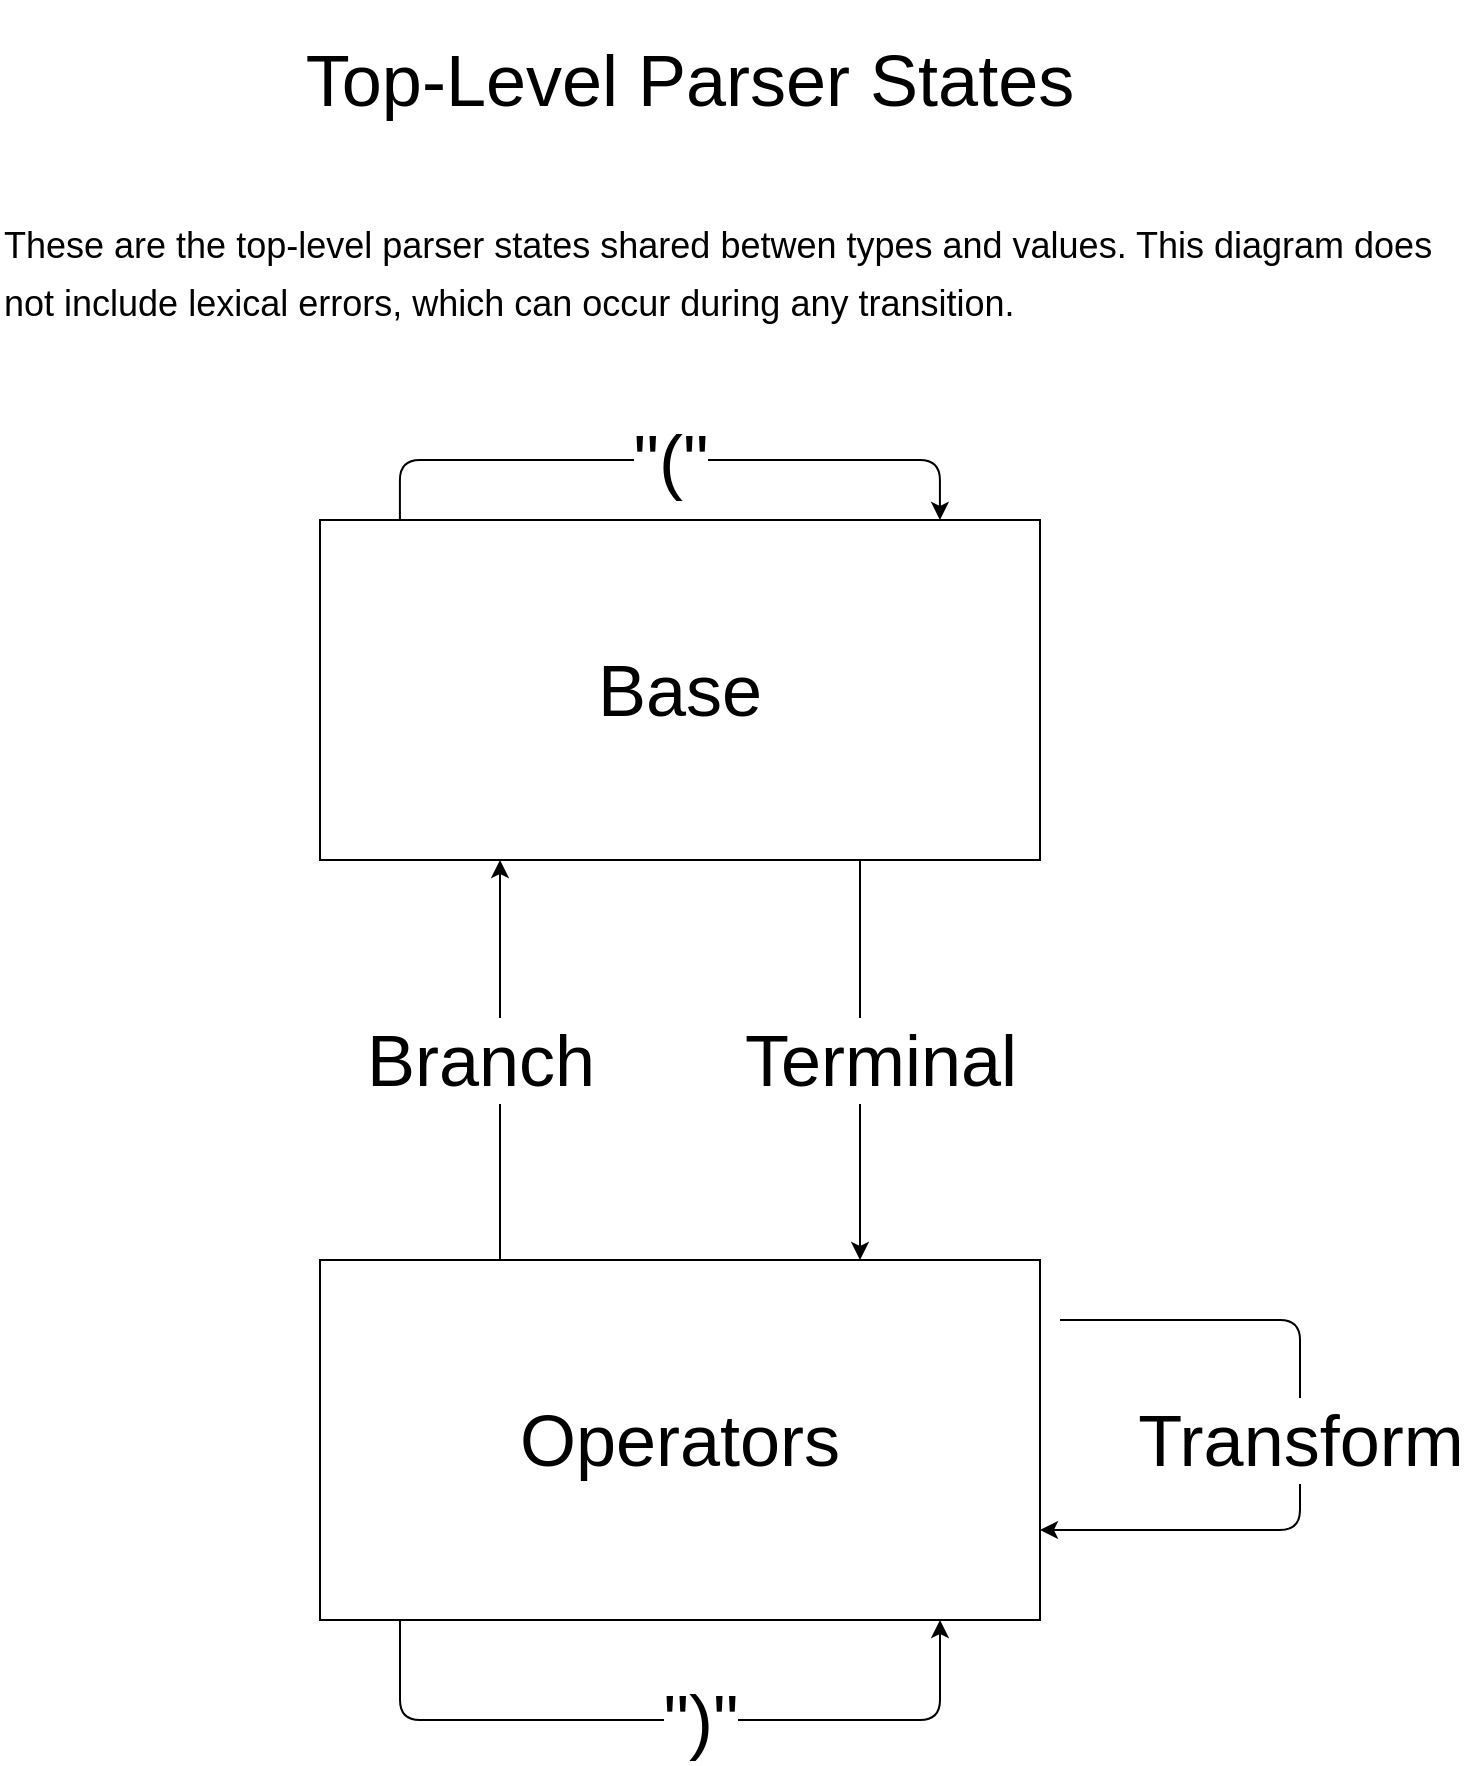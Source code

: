 <mxfile>
    <diagram id="GfmjjqCPtW2zqlwsgBB3" name="States">
        <mxGraphModel dx="1420" dy="1015" grid="1" gridSize="10" guides="1" tooltips="1" connect="1" arrows="0" fold="1" page="1" pageScale="1" pageWidth="850" pageHeight="1100" math="0" shadow="0">
            <root>
                <mxCell id="0"/>
                <mxCell id="1" parent="0"/>
                <mxCell id="33" value="&lt;font style=&quot;font-size: 36px&quot;&gt;Base&lt;/font&gt;" style="rounded=0;whiteSpace=wrap;html=1;fontSize=36;" parent="1" vertex="1">
                    <mxGeometry x="230" y="280" width="360" height="170" as="geometry"/>
                </mxCell>
                <mxCell id="38" value="" style="endArrow=classic;html=1;edgeStyle=elbowEdgeStyle;elbow=vertical;fontSize=36;exitX=0.111;exitY=0;exitDx=0;exitDy=0;exitPerimeter=0;entryX=0.861;entryY=0;entryDx=0;entryDy=0;entryPerimeter=0;" parent="1" target="33" edge="1" source="33">
                    <mxGeometry width="50" height="50" relative="1" as="geometry">
                        <mxPoint x="350" y="280" as="sourcePoint"/>
                        <mxPoint x="500" y="280" as="targetPoint"/>
                        <Array as="points">
                            <mxPoint x="400" y="250"/>
                            <mxPoint x="420" y="230"/>
                        </Array>
                    </mxGeometry>
                </mxCell>
                <mxCell id="39" value="&quot;(&quot;" style="edgeLabel;html=1;align=center;verticalAlign=middle;resizable=0;points=[];fontSize=36;" parent="38" vertex="1" connectable="0">
                    <mxGeometry x="-0.533" y="1" relative="1" as="geometry">
                        <mxPoint x="88" y="1" as="offset"/>
                    </mxGeometry>
                </mxCell>
                <mxCell id="41" value="&lt;font style=&quot;font-size: 36px&quot;&gt;Operators&lt;/font&gt;" style="rounded=0;whiteSpace=wrap;html=1;fontSize=36;" parent="1" vertex="1">
                    <mxGeometry x="230" y="650" width="360" height="180" as="geometry"/>
                </mxCell>
                <mxCell id="45" value="" style="endArrow=classic;html=1;exitX=0.25;exitY=1;exitDx=0;exitDy=0;fontSize=36;entryX=0.75;entryY=0;entryDx=0;entryDy=0;" parent="1" edge="1" target="41">
                    <mxGeometry relative="1" as="geometry">
                        <mxPoint x="500" y="450" as="sourcePoint"/>
                        <mxPoint x="500" y="570" as="targetPoint"/>
                    </mxGeometry>
                </mxCell>
                <mxCell id="46" value="Terminal" style="edgeLabel;resizable=0;html=1;align=center;verticalAlign=middle;fontSize=36;" parent="45" connectable="0" vertex="1">
                    <mxGeometry relative="1" as="geometry">
                        <mxPoint x="10" as="offset"/>
                    </mxGeometry>
                </mxCell>
                <mxCell id="53" value="" style="endArrow=classic;html=1;edgeStyle=elbowEdgeStyle;entryX=1;entryY=0.75;entryDx=0;entryDy=0;fontSize=36;" parent="1" target="41" edge="1">
                    <mxGeometry width="50" height="50" relative="1" as="geometry">
                        <mxPoint x="600" y="680" as="sourcePoint"/>
                        <mxPoint x="520" y="530" as="targetPoint"/>
                        <Array as="points">
                            <mxPoint x="720" y="740"/>
                        </Array>
                    </mxGeometry>
                </mxCell>
                <mxCell id="54" value="Transform" style="edgeLabel;html=1;align=center;verticalAlign=middle;resizable=0;points=[];fontSize=36;" parent="53" vertex="1" connectable="0">
                    <mxGeometry x="-0.533" y="1" relative="1" as="geometry">
                        <mxPoint x="37" y="61" as="offset"/>
                    </mxGeometry>
                </mxCell>
                <mxCell id="55" value="" style="endArrow=classic;html=1;exitX=0.25;exitY=0;exitDx=0;exitDy=0;entryX=0.25;entryY=1;entryDx=0;entryDy=0;fontSize=36;" parent="1" source="41" target="33" edge="1">
                    <mxGeometry relative="1" as="geometry">
                        <mxPoint x="550" y="280" as="sourcePoint"/>
                        <mxPoint x="650" y="280" as="targetPoint"/>
                    </mxGeometry>
                </mxCell>
                <mxCell id="56" value="Branch" style="edgeLabel;resizable=0;html=1;align=center;verticalAlign=middle;fontSize=36;" parent="55" connectable="0" vertex="1">
                    <mxGeometry relative="1" as="geometry">
                        <mxPoint x="-10" as="offset"/>
                    </mxGeometry>
                </mxCell>
                <mxCell id="58" value="" style="endArrow=classic;html=1;edgeStyle=elbowEdgeStyle;elbow=vertical;fontSize=36;exitX=0.111;exitY=0;exitDx=0;exitDy=0;exitPerimeter=0;entryX=0.861;entryY=0;entryDx=0;entryDy=0;entryPerimeter=0;" edge="1" parent="1">
                    <mxGeometry width="50" height="50" relative="1" as="geometry">
                        <mxPoint x="270.0" y="830" as="sourcePoint"/>
                        <mxPoint x="540.0" y="830" as="targetPoint"/>
                        <Array as="points">
                            <mxPoint x="410" y="880"/>
                            <mxPoint x="420.04" y="780"/>
                        </Array>
                    </mxGeometry>
                </mxCell>
                <mxCell id="59" value="&quot;)&quot;" style="edgeLabel;html=1;align=center;verticalAlign=middle;resizable=0;points=[];fontSize=36;" vertex="1" connectable="0" parent="58">
                    <mxGeometry x="-0.533" y="1" relative="1" as="geometry">
                        <mxPoint x="113" y="1" as="offset"/>
                    </mxGeometry>
                </mxCell>
                <mxCell id="61" value="Top-Level Parser States" style="text;html=1;strokeColor=none;fillColor=none;align=center;verticalAlign=middle;whiteSpace=wrap;rounded=0;fontSize=36;" vertex="1" parent="1">
                    <mxGeometry x="200" y="20" width="430" height="80" as="geometry"/>
                </mxCell>
                <mxCell id="66" value="&lt;font style=&quot;font-size: 18px&quot;&gt;These are the top-level parser states shared betwen types and values. This diagram does not include lexical errors, which can occur during any transition.&lt;/font&gt;" style="text;html=1;strokeColor=none;fillColor=none;align=left;verticalAlign=middle;whiteSpace=wrap;rounded=0;fontSize=24;" vertex="1" parent="1">
                    <mxGeometry x="70" y="90" width="730" height="130" as="geometry"/>
                </mxCell>
            </root>
        </mxGraphModel>
    </diagram>
</mxfile>